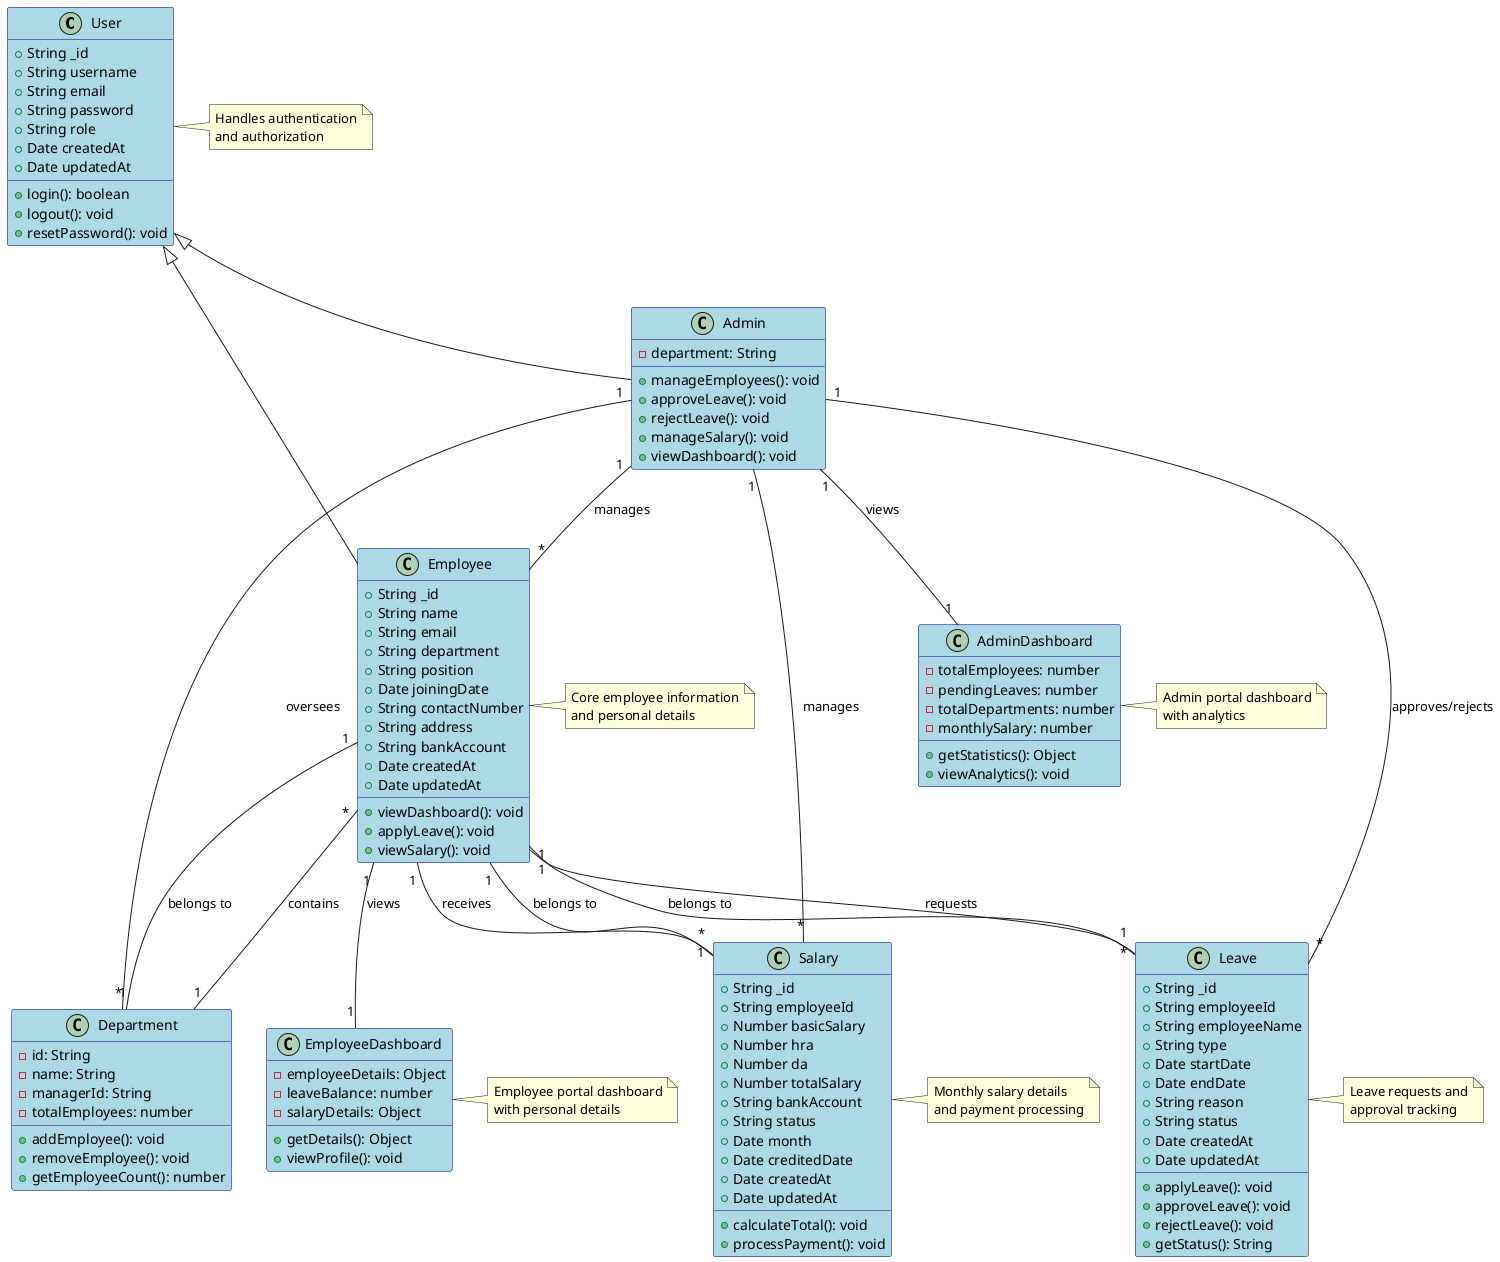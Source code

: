 @startuml EMS Class Diagram

skinparam class {
  BackgroundColor LightBlue
  BorderColor DarkBlue
}

class User {
  +String _id
  +String username
  +String email
  +String password
  +String role
  +Date createdAt
  +Date updatedAt
  +login(): boolean
  +logout(): void
  +resetPassword(): void
}

class Admin {
  -department: String
  +manageEmployees(): void
  +approveLeave(): void
  +rejectLeave(): void
  +manageSalary(): void
  +viewDashboard(): void
}

class Employee {
  +String _id
  +String name
  +String email
  +String department
  +String position
  +Date joiningDate
  +String contactNumber
  +String address
  +String bankAccount
  +Date createdAt
  +Date updatedAt
  +viewDashboard(): void
  +applyLeave(): void
  +viewSalary(): void
}

class Department {
  -id: String
  -name: String
  -managerId: String
  -totalEmployees: number
  +addEmployee(): void
  +removeEmployee(): void
  +getEmployeeCount(): number
}

class Salary {
  +String _id
  +String employeeId
  +Number basicSalary
  +Number hra
  +Number da
  +Number totalSalary
  +String bankAccount
  +String status
  +Date month
  +Date creditedDate
  +Date createdAt
  +Date updatedAt
  +calculateTotal(): void
  +processPayment(): void
}

class Leave {
  +String _id
  +String employeeId
  +String employeeName
  +String type
  +Date startDate
  +Date endDate
  +String reason
  +String status
  +Date createdAt
  +Date updatedAt
  +applyLeave(): void
  +approveLeave(): void
  +rejectLeave(): void
  +getStatus(): String
}

class AdminDashboard {
  -totalEmployees: number
  -pendingLeaves: number
  -totalDepartments: number
  -monthlySalary: number
  +getStatistics(): Object
  +viewAnalytics(): void
}

class EmployeeDashboard {
  -employeeDetails: Object
  -leaveBalance: number
  -salaryDetails: Object
  +getDetails(): Object
  +viewProfile(): void
}

' Inheritance
User <|-- Admin
User <|-- Employee

' Associations
Admin "1" -- "*" Employee : manages
Admin "1" -- "*" Department : oversees
Admin "1" -- "1" AdminDashboard : views
Admin "1" -- "*" Leave : approves/rejects
Admin "1" -- "*" Salary : manages

Employee "1" -- "*" Salary : receives
Employee "1" -- "*" Leave : requests
Employee "1" -- "1" EmployeeDashboard : views
Employee "1" -- "1" Department : belongs to

Department "1" -- "*" Employee : contains

Leave "1" -- "1" Employee : belongs to
Salary "1" -- "1" Employee : belongs to

' Notes
note right of User
  Handles authentication
  and authorization
end note

note right of Employee
  Core employee information
  and personal details
end note

note right of Salary
  Monthly salary details
  and payment processing
end note

note right of Leave
  Leave requests and
  approval tracking
end note

note right of AdminDashboard
  Admin portal dashboard
  with analytics
end note

note right of EmployeeDashboard
  Employee portal dashboard
  with personal details
end note

@enduml 
